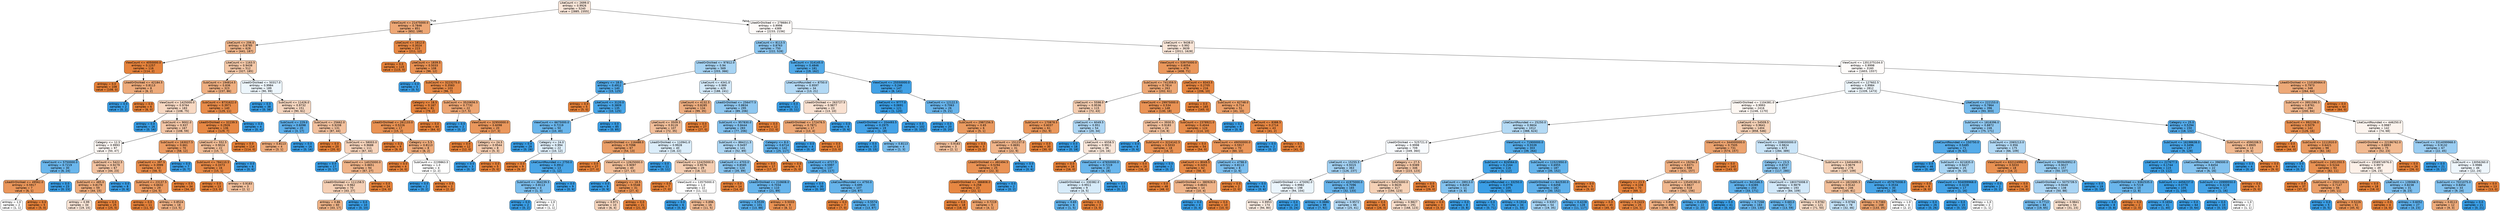 digraph Tree {
node [shape=box, style="filled, rounded", color="black", fontname=helvetica] ;
edge [fontname=helvetica] ;
0 [label="LikeCount <= 2699.0\nentropy = 0.9926\nsamples = 5240\nvalue = [2885, 2355]", fillcolor="#e581392f"] ;
1 [label="ViewCount <= 21475000.0\nentropy = 0.7846\nsamples = 851\nvalue = [652, 199]", fillcolor="#e58139b1"] ;
0 -> 1 [labeldistance=2.5, labelangle=45, headlabel="True"] ;
2 [label="LikeCount <= 206.0\nentropy = 0.8785\nsamples = 628\nvalue = [441, 187]", fillcolor="#e5813993"] ;
1 -> 2 ;
3 [label="ViewCount <= 4050000.0\nentropy = 0.1257\nsamples = 116\nvalue = [114, 2]", fillcolor="#e58139fb"] ;
2 -> 3 ;
4 [label="entropy = 0.0\nsamples = 108\nvalue = [108, 0]", fillcolor="#e58139ff"] ;
3 -> 4 ;
5 [label="LikedOrDisliked <= 42184.5\nentropy = 0.8113\nsamples = 8\nvalue = [6, 2]", fillcolor="#e58139aa"] ;
3 -> 5 ;
6 [label="entropy = 0.0\nsamples = 2\nvalue = [0, 2]", fillcolor="#399de5ff"] ;
5 -> 6 ;
7 [label="entropy = 0.0\nsamples = 6\nvalue = [6, 0]", fillcolor="#e58139ff"] ;
5 -> 7 ;
8 [label="LikeCount <= 1163.5\nentropy = 0.9438\nsamples = 512\nvalue = [327, 185]", fillcolor="#e581396f"] ;
2 -> 8 ;
9 [label="SubCount <= 194814.5\nentropy = 0.836\nsamples = 323\nvalue = [237, 86]", fillcolor="#e58139a2"] ;
8 -> 9 ;
10 [label="ViewCount <= 1425000.0\nentropy = 0.9764\nsamples = 183\nvalue = [108, 75]", fillcolor="#e581394e"] ;
9 -> 10 ;
11 [label="entropy = 0.0\nsamples = 16\nvalue = [0, 16]", fillcolor="#399de5ff"] ;
10 -> 11 ;
12 [label="SubCount <= 9002.0\nentropy = 0.937\nsamples = 167\nvalue = [108, 59]", fillcolor="#e5813974"] ;
10 -> 12 ;
13 [label="Category <= 12.5\nentropy = 0.9993\nsamples = 97\nvalue = [50, 47]", fillcolor="#e581390f"] ;
12 -> 13 ;
14 [label="ViewCount <= 5750000.0\nentropy = 0.7219\nsamples = 30\nvalue = [6, 24]", fillcolor="#399de5bf"] ;
13 -> 14 ;
15 [label="LikedOrDisliked <= 49562.0\nentropy = 0.5917\nsamples = 7\nvalue = [6, 1]", fillcolor="#e58139d4"] ;
14 -> 15 ;
16 [label="entropy = 1.0\nsamples = 2\nvalue = [1, 1]", fillcolor="#e5813900"] ;
15 -> 16 ;
17 [label="entropy = 0.0\nsamples = 5\nvalue = [5, 0]", fillcolor="#e58139ff"] ;
15 -> 17 ;
18 [label="entropy = 0.0\nsamples = 23\nvalue = [0, 23]", fillcolor="#399de5ff"] ;
14 -> 18 ;
19 [label="SubCount <= 5422.5\nentropy = 0.9279\nsamples = 67\nvalue = [44, 23]", fillcolor="#e581397a"] ;
13 -> 19 ;
20 [label="SubCount <= 485.0\nentropy = 0.8179\nsamples = 59\nvalue = [44, 15]", fillcolor="#e58139a8"] ;
19 -> 20 ;
21 [label="entropy = 0.99\nsamples = 34\nvalue = [19, 15]", fillcolor="#e5813936"] ;
20 -> 21 ;
22 [label="entropy = 0.0\nsamples = 25\nvalue = [25, 0]", fillcolor="#e58139ff"] ;
20 -> 22 ;
23 [label="entropy = 0.0\nsamples = 8\nvalue = [0, 8]", fillcolor="#399de5ff"] ;
19 -> 23 ;
24 [label="SubCount <= 163027.5\nentropy = 0.661\nsamples = 70\nvalue = [58, 12]", fillcolor="#e58139ca"] ;
12 -> 24 ;
25 [label="LikeCount <= 397.5\nentropy = 0.3999\nsamples = 63\nvalue = [58, 5]", fillcolor="#e58139e9"] ;
24 -> 25 ;
26 [label="SubCount <= 23137.5\nentropy = 0.6632\nsamples = 29\nvalue = [24, 5]", fillcolor="#e58139ca"] ;
25 -> 26 ;
27 [label="entropy = 0.0\nsamples = 11\nvalue = [11, 0]", fillcolor="#e58139ff"] ;
26 -> 27 ;
28 [label="entropy = 0.8524\nsamples = 18\nvalue = [13, 5]", fillcolor="#e581399d"] ;
26 -> 28 ;
29 [label="entropy = 0.0\nsamples = 34\nvalue = [34, 0]", fillcolor="#e58139ff"] ;
25 -> 29 ;
30 [label="entropy = 0.0\nsamples = 7\nvalue = [0, 7]", fillcolor="#399de5ff"] ;
24 -> 30 ;
31 [label="SubCount <= 8731622.0\nentropy = 0.3971\nsamples = 140\nvalue = [129, 11]", fillcolor="#e58139e9"] ;
9 -> 31 ;
32 [label="LikedOrDisliked <= 32239.5\nentropy = 0.2926\nsamples = 136\nvalue = [129, 7]", fillcolor="#e58139f1"] ;
31 -> 32 ;
33 [label="LikeCount <= 552.5\nentropy = 0.9024\nsamples = 22\nvalue = [15, 7]", fillcolor="#e5813988"] ;
32 -> 33 ;
34 [label="SubCount <= 784110.5\nentropy = 0.3373\nsamples = 16\nvalue = [15, 1]", fillcolor="#e58139ee"] ;
33 -> 34 ;
35 [label="entropy = 0.0\nsamples = 13\nvalue = [13, 0]", fillcolor="#e58139ff"] ;
34 -> 35 ;
36 [label="entropy = 0.9183\nsamples = 3\nvalue = [2, 1]", fillcolor="#e581397f"] ;
34 -> 36 ;
37 [label="entropy = 0.0\nsamples = 6\nvalue = [0, 6]", fillcolor="#399de5ff"] ;
33 -> 37 ;
38 [label="entropy = 0.0\nsamples = 114\nvalue = [114, 0]", fillcolor="#e58139ff"] ;
32 -> 38 ;
39 [label="entropy = 0.0\nsamples = 4\nvalue = [0, 4]", fillcolor="#399de5ff"] ;
31 -> 39 ;
40 [label="LikedOrDisliked <= 50317.0\nentropy = 0.9984\nsamples = 189\nvalue = [90, 99]", fillcolor="#399de517"] ;
8 -> 40 ;
41 [label="entropy = 0.0\nsamples = 38\nvalue = [0, 38]", fillcolor="#399de5ff"] ;
40 -> 41 ;
42 [label="SubCount <= 11426.0\nentropy = 0.9732\nsamples = 151\nvalue = [90, 61]", fillcolor="#e5813952"] ;
40 -> 42 ;
43 [label="SubCount <= 229.0\nentropy = 0.6098\nsamples = 20\nvalue = [3, 17]", fillcolor="#399de5d2"] ;
42 -> 43 ;
44 [label="entropy = 0.8113\nsamples = 4\nvalue = [3, 1]", fillcolor="#e58139aa"] ;
43 -> 44 ;
45 [label="entropy = 0.0\nsamples = 16\nvalue = [0, 16]", fillcolor="#399de5ff"] ;
43 -> 45 ;
46 [label="SubCount <= 25662.0\nentropy = 0.9208\nsamples = 131\nvalue = [87, 44]", fillcolor="#e581397e"] ;
42 -> 46 ;
47 [label="entropy = 0.0\nsamples = 20\nvalue = [20, 0]", fillcolor="#e58139ff"] ;
46 -> 47 ;
48 [label="SubCount <= 58003.0\nentropy = 0.9688\nsamples = 111\nvalue = [67, 44]", fillcolor="#e5813958"] ;
46 -> 48 ;
49 [label="entropy = 0.0\nsamples = 17\nvalue = [0, 17]", fillcolor="#399de5ff"] ;
48 -> 49 ;
50 [label="ViewCount <= 14025000.0\nentropy = 0.8651\nsamples = 94\nvalue = [67, 27]", fillcolor="#e5813998"] ;
48 -> 50 ;
51 [label="LikedOrDisliked <= 111158.5\nentropy = 0.962\nsamples = 70\nvalue = [43, 27]", fillcolor="#e581395f"] ;
50 -> 51 ;
52 [label="entropy = 0.86\nsamples = 60\nvalue = [43, 17]", fillcolor="#e581399a"] ;
51 -> 52 ;
53 [label="entropy = 0.0\nsamples = 10\nvalue = [0, 10]", fillcolor="#399de5ff"] ;
51 -> 53 ;
54 [label="entropy = 0.0\nsamples = 24\nvalue = [24, 0]", fillcolor="#e58139ff"] ;
50 -> 54 ;
55 [label="LikeCount <= 1812.0\nentropy = 0.3024\nsamples = 223\nvalue = [211, 12]", fillcolor="#e58139f0"] ;
1 -> 55 ;
56 [label="entropy = 0.0\nsamples = 115\nvalue = [115, 0]", fillcolor="#e58139ff"] ;
55 -> 56 ;
57 [label="LikeCount <= 1839.5\nentropy = 0.5033\nsamples = 108\nvalue = [96, 12]", fillcolor="#e58139df"] ;
55 -> 57 ;
58 [label="entropy = 0.0\nsamples = 5\nvalue = [0, 5]", fillcolor="#399de5ff"] ;
57 -> 58 ;
59 [label="SubCount <= 3223275.0\nentropy = 0.3583\nsamples = 103\nvalue = [96, 7]", fillcolor="#e58139ec"] ;
57 -> 59 ;
60 [label="Category <= 18.5\nentropy = 0.167\nsamples = 81\nvalue = [79, 2]", fillcolor="#e58139f9"] ;
59 -> 60 ;
61 [label="LikedOrDisliked <= 261133.0\nentropy = 0.5226\nsamples = 17\nvalue = [15, 2]", fillcolor="#e58139dd"] ;
60 -> 61 ;
62 [label="entropy = 0.0\nsamples = 9\nvalue = [9, 0]", fillcolor="#e58139ff"] ;
61 -> 62 ;
63 [label="Category <= 5.5\nentropy = 0.8113\nsamples = 8\nvalue = [6, 2]", fillcolor="#e58139aa"] ;
61 -> 63 ;
64 [label="entropy = 0.0\nsamples = 4\nvalue = [4, 0]", fillcolor="#e58139ff"] ;
63 -> 64 ;
65 [label="SubCount <= 2239863.5\nentropy = 1.0\nsamples = 4\nvalue = [2, 2]", fillcolor="#e5813900"] ;
63 -> 65 ;
66 [label="entropy = 0.0\nsamples = 2\nvalue = [0, 2]", fillcolor="#399de5ff"] ;
65 -> 66 ;
67 [label="entropy = 0.0\nsamples = 2\nvalue = [2, 0]", fillcolor="#e58139ff"] ;
65 -> 67 ;
68 [label="entropy = 0.0\nsamples = 64\nvalue = [64, 0]", fillcolor="#e58139ff"] ;
60 -> 68 ;
69 [label="SubCount <= 3520656.5\nentropy = 0.7732\nsamples = 22\nvalue = [17, 5]", fillcolor="#e58139b4"] ;
59 -> 69 ;
70 [label="entropy = 0.0\nsamples = 2\nvalue = [0, 2]", fillcolor="#399de5ff"] ;
69 -> 70 ;
71 [label="ViewCount <= 32950000.0\nentropy = 0.6098\nsamples = 20\nvalue = [17, 3]", fillcolor="#e58139d2"] ;
69 -> 71 ;
72 [label="entropy = 0.0\nsamples = 12\nvalue = [12, 0]", fillcolor="#e58139ff"] ;
71 -> 72 ;
73 [label="Category <= 24.5\nentropy = 0.9544\nsamples = 8\nvalue = [5, 3]", fillcolor="#e5813966"] ;
71 -> 73 ;
74 [label="entropy = 0.0\nsamples = 3\nvalue = [0, 3]", fillcolor="#399de5ff"] ;
73 -> 74 ;
75 [label="entropy = 0.0\nsamples = 5\nvalue = [5, 0]", fillcolor="#e58139ff"] ;
73 -> 75 ;
76 [label="LikedOrDisliked <= 278684.0\nentropy = 0.9998\nsamples = 4389\nvalue = [2233, 2156]", fillcolor="#e5813909"] ;
0 -> 76 [labeldistance=2.5, labelangle=-45, headlabel="False"] ;
77 [label="LikeCount <= 8113.5\nentropy = 0.8763\nsamples = 750\nvalue = [222, 528]", fillcolor="#399de594"] ;
76 -> 77 ;
78 [label="LikedOrDisliked <= 97812.0\nentropy = 0.94\nsamples = 569\nvalue = [203, 366]", fillcolor="#399de572"] ;
77 -> 78 ;
79 [label="Category <= 18.0\nentropy = 0.4912\nsamples = 140\nvalue = [15, 125]", fillcolor="#399de5e0"] ;
78 -> 79 ;
80 [label="entropy = 0.0\nsamples = 5\nvalue = [5, 0]", fillcolor="#e58139ff"] ;
79 -> 80 ;
81 [label="LikeCount <= 3120.0\nentropy = 0.3809\nsamples = 135\nvalue = [10, 125]", fillcolor="#399de5eb"] ;
79 -> 81 ;
82 [label="ViewCount <= 6675000.0\nentropy = 0.7219\nsamples = 50\nvalue = [10, 40]", fillcolor="#399de5bf"] ;
81 -> 82 ;
83 [label="entropy = 0.0\nsamples = 28\nvalue = [0, 28]", fillcolor="#399de5ff"] ;
82 -> 83 ;
84 [label="Category <= 24.0\nentropy = 0.994\nsamples = 22\nvalue = [10, 12]", fillcolor="#399de52a"] ;
82 -> 84 ;
85 [label="entropy = 0.0\nsamples = 9\nvalue = [9, 0]", fillcolor="#e58139ff"] ;
84 -> 85 ;
86 [label="LikeCountRounded <= 2750.0\nentropy = 0.3912\nsamples = 13\nvalue = [1, 12]", fillcolor="#399de5ea"] ;
84 -> 86 ;
87 [label="SubCount <= 364239.5\nentropy = 0.8113\nsamples = 4\nvalue = [1, 3]", fillcolor="#399de5aa"] ;
86 -> 87 ;
88 [label="entropy = 0.0\nsamples = 2\nvalue = [0, 2]", fillcolor="#399de5ff"] ;
87 -> 88 ;
89 [label="entropy = 1.0\nsamples = 2\nvalue = [1, 1]", fillcolor="#e5813900"] ;
87 -> 89 ;
90 [label="entropy = 0.0\nsamples = 9\nvalue = [0, 9]", fillcolor="#399de5ff"] ;
86 -> 90 ;
91 [label="entropy = 0.0\nsamples = 85\nvalue = [0, 85]", fillcolor="#399de5ff"] ;
81 -> 91 ;
92 [label="LikeCount <= 4341.0\nentropy = 0.989\nsamples = 429\nvalue = [188, 241]", fillcolor="#399de538"] ;
78 -> 92 ;
93 [label="LikeCount <= 4132.5\nentropy = 0.8285\nsamples = 134\nvalue = [99, 35]", fillcolor="#e58139a5"] ;
92 -> 93 ;
94 [label="LikeCount <= 3509.5\nentropy = 0.9119\nsamples = 107\nvalue = [72, 35]", fillcolor="#e5813983"] ;
93 -> 94 ;
95 [label="LikedOrDisliked <= 116488.0\nentropy = 0.7098\nsamples = 67\nvalue = [54, 13]", fillcolor="#e58139c2"] ;
94 -> 95 ;
96 [label="entropy = 0.0\nsamples = 27\nvalue = [27, 0]", fillcolor="#e58139ff"] ;
95 -> 96 ;
97 [label="ViewCount <= 12625000.0\nentropy = 0.9097\nsamples = 40\nvalue = [27, 13]", fillcolor="#e5813984"] ;
95 -> 97 ;
98 [label="entropy = 0.0\nsamples = 9\nvalue = [0, 9]", fillcolor="#399de5ff"] ;
97 -> 98 ;
99 [label="Category <= 18.5\nentropy = 0.5548\nsamples = 31\nvalue = [27, 4]", fillcolor="#e58139d9"] ;
97 -> 99 ;
100 [label="entropy = 0.971\nsamples = 10\nvalue = [6, 4]", fillcolor="#e5813955"] ;
99 -> 100 ;
101 [label="entropy = 0.0\nsamples = 21\nvalue = [21, 0]", fillcolor="#e58139ff"] ;
99 -> 101 ;
102 [label="LikedOrDisliked <= 110941.0\nentropy = 0.9928\nsamples = 40\nvalue = [18, 22]", fillcolor="#399de52e"] ;
94 -> 102 ;
103 [label="entropy = 0.0\nsamples = 11\nvalue = [0, 11]", fillcolor="#399de5ff"] ;
102 -> 103 ;
104 [label="ViewCount <= 12425000.0\nentropy = 0.9576\nsamples = 29\nvalue = [18, 11]", fillcolor="#e5813963"] ;
102 -> 104 ;
105 [label="entropy = 0.0\nsamples = 7\nvalue = [7, 0]", fillcolor="#e58139ff"] ;
104 -> 105 ;
106 [label="ViewCount <= 13575000.0\nentropy = 1.0\nsamples = 22\nvalue = [11, 11]", fillcolor="#e5813900"] ;
104 -> 106 ;
107 [label="entropy = 0.0\nsamples = 6\nvalue = [0, 6]", fillcolor="#399de5ff"] ;
106 -> 107 ;
108 [label="entropy = 0.896\nsamples = 16\nvalue = [11, 5]", fillcolor="#e581398b"] ;
106 -> 108 ;
109 [label="entropy = 0.0\nsamples = 27\nvalue = [27, 0]", fillcolor="#e58139ff"] ;
93 -> 109 ;
110 [label="LikedOrDisliked <= 256477.5\nentropy = 0.8834\nsamples = 295\nvalue = [89, 206]", fillcolor="#399de591"] ;
92 -> 110 ;
111 [label="SubCount <= 957830.0\nentropy = 0.8444\nsamples = 283\nvalue = [77, 206]", fillcolor="#399de5a0"] ;
110 -> 111 ;
112 [label="SubCount <= 884211.5\nentropy = 0.9497\nsamples = 141\nvalue = [52, 89]", fillcolor="#399de56a"] ;
111 -> 112 ;
113 [label="LikeCount <= 4703.0\nentropy = 0.8585\nsamples = 124\nvalue = [35, 89]", fillcolor="#399de59b"] ;
112 -> 113 ;
114 [label="entropy = 0.0\nsamples = 14\nvalue = [14, 0]", fillcolor="#e58139ff"] ;
113 -> 114 ;
115 [label="LikedOrDisliked <= 210608.0\nentropy = 0.7034\nsamples = 110\nvalue = [21, 89]", fillcolor="#399de5c3"] ;
113 -> 115 ;
116 [label="entropy = 0.5539\nsamples = 101\nvalue = [13, 88]", fillcolor="#399de5d9"] ;
115 -> 116 ;
117 [label="entropy = 0.5033\nsamples = 9\nvalue = [8, 1]", fillcolor="#e58139df"] ;
115 -> 117 ;
118 [label="entropy = 0.0\nsamples = 17\nvalue = [17, 0]", fillcolor="#e58139ff"] ;
112 -> 118 ;
119 [label="Category <= 8.0\nentropy = 0.6714\nsamples = 142\nvalue = [25, 117]", fillcolor="#399de5c9"] ;
111 -> 119 ;
120 [label="entropy = 0.0\nsamples = 5\nvalue = [5, 0]", fillcolor="#e58139ff"] ;
119 -> 120 ;
121 [label="LikeCount <= 4727.5\nentropy = 0.5997\nsamples = 137\nvalue = [20, 117]", fillcolor="#399de5d3"] ;
119 -> 121 ;
122 [label="entropy = 0.0\nsamples = 30\nvalue = [0, 30]", fillcolor="#399de5ff"] ;
121 -> 122 ;
123 [label="LikeCountRounded <= 4750.0\nentropy = 0.695\nsamples = 107\nvalue = [20, 87]", fillcolor="#399de5c4"] ;
121 -> 123 ;
124 [label="entropy = 0.0\nsamples = 7\nvalue = [7, 0]", fillcolor="#e58139ff"] ;
123 -> 124 ;
125 [label="entropy = 0.5574\nsamples = 100\nvalue = [13, 87]", fillcolor="#399de5d9"] ;
123 -> 125 ;
126 [label="entropy = 0.0\nsamples = 12\nvalue = [12, 0]", fillcolor="#e58139ff"] ;
110 -> 126 ;
127 [label="SubCount <= 314145.0\nentropy = 0.4846\nsamples = 181\nvalue = [19, 162]", fillcolor="#399de5e1"] ;
77 -> 127 ;
128 [label="LikeCountRounded <= 8750.0\nentropy = 0.9597\nsamples = 34\nvalue = [13, 21]", fillcolor="#399de561"] ;
127 -> 128 ;
129 [label="entropy = 0.0\nsamples = 11\nvalue = [0, 11]", fillcolor="#399de5ff"] ;
128 -> 129 ;
130 [label="LikedOrDisliked <= 263727.5\nentropy = 0.9877\nsamples = 23\nvalue = [13, 10]", fillcolor="#e581393b"] ;
128 -> 130 ;
131 [label="LikedOrDisliked <= 172476.5\nentropy = 0.7871\nsamples = 17\nvalue = [13, 4]", fillcolor="#e58139b1"] ;
130 -> 131 ;
132 [label="entropy = 0.0\nsamples = 4\nvalue = [0, 4]", fillcolor="#399de5ff"] ;
131 -> 132 ;
133 [label="entropy = 0.0\nsamples = 13\nvalue = [13, 0]", fillcolor="#e58139ff"] ;
131 -> 133 ;
134 [label="entropy = 0.0\nsamples = 6\nvalue = [0, 6]", fillcolor="#399de5ff"] ;
130 -> 134 ;
135 [label="ViewCount <= 25550000.0\nentropy = 0.246\nsamples = 147\nvalue = [6, 141]", fillcolor="#399de5f4"] ;
127 -> 135 ;
136 [label="LikeCount <= 9777.0\nentropy = 0.0691\nsamples = 121\nvalue = [1, 120]", fillcolor="#399de5fd"] ;
135 -> 136 ;
137 [label="LikedOrDisliked <= 204493.5\nentropy = 0.2975\nsamples = 19\nvalue = [1, 18]", fillcolor="#399de5f1"] ;
136 -> 137 ;
138 [label="entropy = 0.0\nsamples = 15\nvalue = [0, 15]", fillcolor="#399de5ff"] ;
137 -> 138 ;
139 [label="entropy = 0.8113\nsamples = 4\nvalue = [1, 3]", fillcolor="#399de5aa"] ;
137 -> 139 ;
140 [label="entropy = 0.0\nsamples = 102\nvalue = [0, 102]", fillcolor="#399de5ff"] ;
136 -> 140 ;
141 [label="LikeCount <= 12122.5\nentropy = 0.7063\nsamples = 26\nvalue = [5, 21]", fillcolor="#399de5c2"] ;
135 -> 141 ;
142 [label="entropy = 0.0\nsamples = 20\nvalue = [0, 20]", fillcolor="#399de5ff"] ;
141 -> 142 ;
143 [label="SubCount <= 2987256.5\nentropy = 0.65\nsamples = 6\nvalue = [5, 1]", fillcolor="#e58139cc"] ;
141 -> 143 ;
144 [label="entropy = 0.9183\nsamples = 3\nvalue = [2, 1]", fillcolor="#e581397f"] ;
143 -> 144 ;
145 [label="entropy = 0.0\nsamples = 3\nvalue = [3, 0]", fillcolor="#e58139ff"] ;
143 -> 145 ;
146 [label="LikeCount <= 9438.0\nentropy = 0.992\nsamples = 3639\nvalue = [2011, 1628]", fillcolor="#e5813931"] ;
76 -> 146 ;
147 [label="ViewCount <= 53975000.0\nentropy = 0.6054\nsamples = 479\nvalue = [408, 71]", fillcolor="#e58139d3"] ;
146 -> 147 ;
148 [label="SubCount <= 741359.5\nentropy = 0.7814\nsamples = 263\nvalue = [202, 61]", fillcolor="#e58139b2"] ;
147 -> 148 ;
149 [label="LikeCount <= 5598.0\nentropy = 0.9536\nsamples = 115\nvalue = [72, 43]", fillcolor="#e5813967"] ;
148 -> 149 ;
150 [label="SubCount <= 170878.5\nentropy = 0.6037\nsamples = 61\nvalue = [52, 9]", fillcolor="#e58139d3"] ;
149 -> 150 ;
151 [label="SubCount <= 151237.0\nentropy = 0.8691\nsamples = 31\nvalue = [22, 9]", fillcolor="#e5813997"] ;
150 -> 151 ;
152 [label="LikedOrDisliked <= 482494.5\nentropy = 0.5294\nsamples = 25\nvalue = [22, 3]", fillcolor="#e58139dc"] ;
151 -> 152 ;
153 [label="LikedOrDisliked <= 386808.0\nentropy = 0.258\nsamples = 23\nvalue = [22, 1]", fillcolor="#e58139f3"] ;
152 -> 153 ;
154 [label="entropy = 0.0\nsamples = 18\nvalue = [18, 0]", fillcolor="#e58139ff"] ;
153 -> 154 ;
155 [label="entropy = 0.7219\nsamples = 5\nvalue = [4, 1]", fillcolor="#e58139bf"] ;
153 -> 155 ;
156 [label="entropy = 0.0\nsamples = 2\nvalue = [0, 2]", fillcolor="#399de5ff"] ;
152 -> 156 ;
157 [label="entropy = 0.0\nsamples = 6\nvalue = [0, 6]", fillcolor="#399de5ff"] ;
151 -> 157 ;
158 [label="entropy = 0.0\nsamples = 30\nvalue = [30, 0]", fillcolor="#e58139ff"] ;
150 -> 158 ;
159 [label="LikeCount <= 6049.5\nentropy = 0.951\nsamples = 54\nvalue = [20, 34]", fillcolor="#399de569"] ;
149 -> 159 ;
160 [label="entropy = 0.0\nsamples = 18\nvalue = [0, 18]", fillcolor="#399de5ff"] ;
159 -> 160 ;
161 [label="LikeCount <= 6558.5\nentropy = 0.9911\nsamples = 36\nvalue = [20, 16]", fillcolor="#e5813933"] ;
159 -> 161 ;
162 [label="entropy = 0.0\nsamples = 16\nvalue = [16, 0]", fillcolor="#e58139ff"] ;
161 -> 162 ;
163 [label="ViewCount <= 47650000.0\nentropy = 0.7219\nsamples = 20\nvalue = [4, 16]", fillcolor="#399de5bf"] ;
161 -> 163 ;
164 [label="LikedOrDisliked <= 330382.0\nentropy = 0.9911\nsamples = 9\nvalue = [4, 5]", fillcolor="#399de533"] ;
163 -> 164 ;
165 [label="entropy = 0.65\nsamples = 6\nvalue = [1, 5]", fillcolor="#399de5cc"] ;
164 -> 165 ;
166 [label="entropy = 0.0\nsamples = 3\nvalue = [3, 0]", fillcolor="#e58139ff"] ;
164 -> 166 ;
167 [label="entropy = 0.0\nsamples = 11\nvalue = [0, 11]", fillcolor="#399de5ff"] ;
163 -> 167 ;
168 [label="ViewCount <= 29975000.0\nentropy = 0.534\nsamples = 148\nvalue = [130, 18]", fillcolor="#e58139dc"] ;
148 -> 168 ;
169 [label="LikeCount <= 3930.5\nentropy = 0.9183\nsamples = 24\nvalue = [16, 8]", fillcolor="#e581397f"] ;
168 -> 169 ;
170 [label="entropy = 0.0\nsamples = 6\nvalue = [0, 6]", fillcolor="#399de5ff"] ;
169 -> 170 ;
171 [label="SubCount <= 3224142.5\nentropy = 0.5033\nsamples = 18\nvalue = [16, 2]", fillcolor="#e58139df"] ;
169 -> 171 ;
172 [label="entropy = 0.0\nsamples = 16\nvalue = [16, 0]", fillcolor="#e58139ff"] ;
171 -> 172 ;
173 [label="entropy = 0.0\nsamples = 2\nvalue = [0, 2]", fillcolor="#399de5ff"] ;
171 -> 173 ;
174 [label="SubCount <= 2378921.0\nentropy = 0.4044\nsamples = 124\nvalue = [114, 10]", fillcolor="#e58139e9"] ;
168 -> 174 ;
175 [label="entropy = 0.0\nsamples = 54\nvalue = [54, 0]", fillcolor="#e58139ff"] ;
174 -> 175 ;
176 [label="ViewCount <= 49050000.0\nentropy = 0.5917\nsamples = 70\nvalue = [60, 10]", fillcolor="#e58139d4"] ;
174 -> 176 ;
177 [label="LikeCount <= 8049.5\nentropy = 0.3451\nsamples = 62\nvalue = [58, 4]", fillcolor="#e58139ed"] ;
176 -> 177 ;
178 [label="entropy = 0.0\nsamples = 48\nvalue = [48, 0]", fillcolor="#e58139ff"] ;
177 -> 178 ;
179 [label="LikedOrDisliked <= 380926.0\nentropy = 0.8631\nsamples = 14\nvalue = [10, 4]", fillcolor="#e5813999"] ;
177 -> 179 ;
180 [label="entropy = 0.0\nsamples = 4\nvalue = [0, 4]", fillcolor="#399de5ff"] ;
179 -> 180 ;
181 [label="entropy = 0.0\nsamples = 10\nvalue = [10, 0]", fillcolor="#e58139ff"] ;
179 -> 181 ;
182 [label="LikeCount <= 4798.0\nentropy = 0.8113\nsamples = 8\nvalue = [2, 6]", fillcolor="#399de5aa"] ;
176 -> 182 ;
183 [label="entropy = 0.0\nsamples = 2\nvalue = [2, 0]", fillcolor="#e58139ff"] ;
182 -> 183 ;
184 [label="entropy = 0.0\nsamples = 6\nvalue = [0, 6]", fillcolor="#399de5ff"] ;
182 -> 184 ;
185 [label="LikeCount <= 8343.5\nentropy = 0.2705\nsamples = 216\nvalue = [206, 10]", fillcolor="#e58139f3"] ;
147 -> 185 ;
186 [label="entropy = 0.0\nsamples = 165\nvalue = [165, 0]", fillcolor="#e58139ff"] ;
185 -> 186 ;
187 [label="SubCount <= 62748.0\nentropy = 0.714\nsamples = 51\nvalue = [41, 10]", fillcolor="#e58139c1"] ;
185 -> 187 ;
188 [label="entropy = 0.0\nsamples = 8\nvalue = [0, 8]", fillcolor="#399de5ff"] ;
187 -> 188 ;
189 [label="LikeCount <= 8388.5\nentropy = 0.2714\nsamples = 43\nvalue = [41, 2]", fillcolor="#e58139f3"] ;
187 -> 189 ;
190 [label="entropy = 0.0\nsamples = 2\nvalue = [0, 2]", fillcolor="#399de5ff"] ;
189 -> 190 ;
191 [label="entropy = 0.0\nsamples = 41\nvalue = [41, 0]", fillcolor="#e58139ff"] ;
189 -> 191 ;
192 [label="ViewCount <= 1351375104.0\nentropy = 0.9998\nsamples = 3160\nvalue = [1603, 1557]", fillcolor="#e5813907"] ;
146 -> 192 ;
193 [label="LikeCount <= 127602.5\nentropy = 0.9984\nsamples = 2812\nvalue = [1339, 1473]", fillcolor="#399de517"] ;
192 -> 193 ;
194 [label="LikedOrDisliked <= 1104381.0\nentropy = 0.9993\nsamples = 2416\nvalue = [1246, 1170]", fillcolor="#e5813910"] ;
193 -> 194 ;
195 [label="LikeCountRounded <= 25250.0\nentropy = 0.9604\nsamples = 1012\nvalue = [388, 624]", fillcolor="#399de560"] ;
194 -> 195 ;
196 [label="LikedOrDisliked <= 525721.0\nentropy = 0.9998\nsamples = 709\nvalue = [349, 360]", fillcolor="#399de508"] ;
195 -> 196 ;
197 [label="LikeCount <= 15255.5\nentropy = 0.9315\nsamples = 363\nvalue = [126, 237]", fillcolor="#399de577"] ;
196 -> 197 ;
198 [label="LikedOrDisliked <= 470092.0\nentropy = 0.9982\nsamples = 198\nvalue = [94, 104]", fillcolor="#399de519"] ;
197 -> 198 ;
199 [label="entropy = 0.9953\nsamples = 174\nvalue = [94, 80]", fillcolor="#e5813926"] ;
198 -> 199 ;
200 [label="entropy = 0.0\nsamples = 24\nvalue = [0, 24]", fillcolor="#399de5ff"] ;
198 -> 200 ;
201 [label="ViewCount <= 41975000.0\nentropy = 0.7096\nsamples = 165\nvalue = [32, 133]", fillcolor="#399de5c2"] ;
197 -> 201 ;
202 [label="entropy = 0.3686\nsamples = 99\nvalue = [7, 92]", fillcolor="#399de5ec"] ;
201 -> 202 ;
203 [label="entropy = 0.9572\nsamples = 66\nvalue = [25, 41]", fillcolor="#399de564"] ;
201 -> 203 ;
204 [label="Category <= 27.5\nentropy = 0.9389\nsamples = 346\nvalue = [223, 123]", fillcolor="#e5813972"] ;
196 -> 204 ;
205 [label="ViewCount <= 54525000.0\nentropy = 0.9635\nsamples = 317\nvalue = [194, 123]", fillcolor="#e581395d"] ;
204 -> 205 ;
206 [label="entropy = 0.0\nsamples = 26\nvalue = [26, 0]", fillcolor="#e58139ff"] ;
205 -> 206 ;
207 [label="entropy = 0.9827\nsamples = 291\nvalue = [168, 123]", fillcolor="#e5813944"] ;
205 -> 207 ;
208 [label="entropy = 0.0\nsamples = 29\nvalue = [29, 0]", fillcolor="#e58139ff"] ;
204 -> 208 ;
209 [label="ViewCount <= 71900000.0\nentropy = 0.5539\nsamples = 303\nvalue = [39, 264]", fillcolor="#399de5d9"] ;
195 -> 209 ;
210 [label="SubCount <= 826564.0\nentropy = 0.2164\nsamples = 116\nvalue = [4, 112]", fillcolor="#399de5f6"] ;
209 -> 210 ;
211 [label="LikeCount <= 28913.0\nentropy = 0.8454\nsamples = 11\nvalue = [3, 8]", fillcolor="#399de59f"] ;
210 -> 211 ;
212 [label="entropy = 0.0\nsamples = 3\nvalue = [3, 0]", fillcolor="#e58139ff"] ;
211 -> 212 ;
213 [label="entropy = 0.0\nsamples = 8\nvalue = [0, 8]", fillcolor="#399de5ff"] ;
211 -> 213 ;
214 [label="LikeCountRounded <= 33250.0\nentropy = 0.0776\nsamples = 105\nvalue = [1, 104]", fillcolor="#399de5fd"] ;
210 -> 214 ;
215 [label="entropy = 0.0\nsamples = 71\nvalue = [0, 71]", fillcolor="#399de5ff"] ;
214 -> 215 ;
216 [label="entropy = 0.1914\nsamples = 34\nvalue = [1, 33]", fillcolor="#399de5f7"] ;
214 -> 216 ;
217 [label="SubCount <= 11522950.0\nentropy = 0.6955\nsamples = 187\nvalue = [35, 152]", fillcolor="#399de5c4"] ;
209 -> 217 ;
218 [label="LikedOrDisliked <= 842530.0\nentropy = 0.6458\nsamples = 182\nvalue = [30, 152]", fillcolor="#399de5cd"] ;
217 -> 218 ;
219 [label="entropy = 0.9357\nsamples = 54\nvalue = [19, 35]", fillcolor="#399de575"] ;
218 -> 219 ;
220 [label="entropy = 0.4228\nsamples = 128\nvalue = [11, 117]", fillcolor="#399de5e7"] ;
218 -> 220 ;
221 [label="entropy = 0.0\nsamples = 5\nvalue = [5, 0]", fillcolor="#e58139ff"] ;
217 -> 221 ;
222 [label="LikeCount <= 54509.5\nentropy = 0.9641\nsamples = 1404\nvalue = [858, 546]", fillcolor="#e581395d"] ;
194 -> 222 ;
223 [label="ViewCount <= 344000000.0\nentropy = 0.7505\nsamples = 731\nvalue = [574, 157]", fillcolor="#e58139b9"] ;
222 -> 223 ;
224 [label="LikeCount <= 19294.5\nentropy = 0.8371\nsamples = 588\nvalue = [431, 157]", fillcolor="#e58139a2"] ;
223 -> 224 ;
225 [label="Category <= 23.5\nentropy = 0.108\nsamples = 70\nvalue = [69, 1]", fillcolor="#e58139fb"] ;
224 -> 225 ;
226 [label="entropy = 0.0\nsamples = 45\nvalue = [45, 0]", fillcolor="#e58139ff"] ;
225 -> 226 ;
227 [label="entropy = 0.2423\nsamples = 25\nvalue = [24, 1]", fillcolor="#e58139f4"] ;
225 -> 227 ;
228 [label="SubCount <= 13549190.0\nentropy = 0.8827\nsamples = 518\nvalue = [362, 156]", fillcolor="#e5813991"] ;
224 -> 228 ;
229 [label="entropy = 0.8474\nsamples = 496\nvalue = [360, 136]", fillcolor="#e581399f"] ;
228 -> 229 ;
230 [label="entropy = 0.4395\nsamples = 22\nvalue = [2, 20]", fillcolor="#399de5e6"] ;
228 -> 230 ;
231 [label="entropy = 0.0\nsamples = 143\nvalue = [143, 0]", fillcolor="#e58139ff"] ;
223 -> 231 ;
232 [label="ViewCount <= 338000000.0\nentropy = 0.9824\nsamples = 673\nvalue = [284, 389]", fillcolor="#399de545"] ;
222 -> 232 ;
233 [label="Category <= 23.5\nentropy = 0.8747\nsamples = 397\nvalue = [117, 280]", fillcolor="#399de594"] ;
232 -> 233 ;
234 [label="SubCount <= 941046.5\nentropy = 0.6385\nsamples = 204\nvalue = [33, 171]", fillcolor="#399de5ce"] ;
233 -> 234 ;
235 [label="entropy = 0.0\nsamples = 41\nvalue = [0, 41]", fillcolor="#399de5ff"] ;
234 -> 235 ;
236 [label="entropy = 0.7268\nsamples = 163\nvalue = [33, 130]", fillcolor="#399de5be"] ;
234 -> 236 ;
237 [label="ViewCount <= 180375008.0\nentropy = 0.9879\nsamples = 193\nvalue = [84, 109]", fillcolor="#399de53a"] ;
233 -> 237 ;
238 [label="entropy = 0.6813\nsamples = 72\nvalue = [13, 59]", fillcolor="#399de5c7"] ;
237 -> 238 ;
239 [label="entropy = 0.9782\nsamples = 121\nvalue = [71, 50]", fillcolor="#e581394b"] ;
237 -> 239 ;
240 [label="SubCount <= 13404499.0\nentropy = 0.9679\nsamples = 276\nvalue = [167, 109]", fillcolor="#e5813959"] ;
232 -> 240 ;
241 [label="SubCount <= 1822695.5\nentropy = 0.9142\nsamples = 246\nvalue = [165, 81]", fillcolor="#e5813982"] ;
240 -> 241 ;
242 [label="entropy = 0.9766\nsamples = 78\nvalue = [32, 46]", fillcolor="#399de54e"] ;
241 -> 242 ;
243 [label="entropy = 0.7383\nsamples = 168\nvalue = [133, 35]", fillcolor="#e58139bc"] ;
241 -> 243 ;
244 [label="ViewCount <= 457675008.0\nentropy = 0.3534\nsamples = 30\nvalue = [2, 28]", fillcolor="#399de5ed"] ;
240 -> 244 ;
245 [label="entropy = 1.0\nsamples = 4\nvalue = [2, 2]", fillcolor="#e5813900"] ;
244 -> 245 ;
246 [label="entropy = 0.0\nsamples = 26\nvalue = [0, 26]", fillcolor="#399de5ff"] ;
244 -> 246 ;
247 [label="LikeCount <= 222153.0\nentropy = 0.7864\nsamples = 396\nvalue = [93, 303]", fillcolor="#399de5b1"] ;
193 -> 247 ;
248 [label="SubCount <= 1818396.0\nentropy = 0.8872\nsamples = 246\nvalue = [75, 171]", fillcolor="#399de58f"] ;
247 -> 248 ;
249 [label="LikeCountRounded <= 150750.0\nentropy = 0.5485\nsamples = 71\nvalue = [9, 62]", fillcolor="#399de5da"] ;
248 -> 249 ;
250 [label="entropy = 0.0\nsamples = 46\nvalue = [0, 46]", fillcolor="#399de5ff"] ;
249 -> 250 ;
251 [label="SubCount <= 621835.0\nentropy = 0.9427\nsamples = 25\nvalue = [9, 16]", fillcolor="#399de570"] ;
249 -> 251 ;
252 [label="entropy = 0.0\nsamples = 8\nvalue = [8, 0]", fillcolor="#e58139ff"] ;
251 -> 252 ;
253 [label="ViewCount <= 934099968.0\nentropy = 0.3228\nsamples = 17\nvalue = [1, 16]", fillcolor="#399de5ef"] ;
251 -> 253 ;
254 [label="entropy = 0.0\nsamples = 15\nvalue = [0, 15]", fillcolor="#399de5ff"] ;
253 -> 254 ;
255 [label="entropy = 1.0\nsamples = 2\nvalue = [1, 1]", fillcolor="#e5813900"] ;
253 -> 255 ;
256 [label="SubCount <= 2065213.0\nentropy = 0.956\nsamples = 175\nvalue = [66, 109]", fillcolor="#399de565"] ;
248 -> 256 ;
257 [label="ViewCount <= 632124992.0\nentropy = 0.5033\nsamples = 18\nvalue = [16, 2]", fillcolor="#e58139df"] ;
256 -> 257 ;
258 [label="entropy = 0.0\nsamples = 2\nvalue = [0, 2]", fillcolor="#399de5ff"] ;
257 -> 258 ;
259 [label="entropy = 0.0\nsamples = 16\nvalue = [16, 0]", fillcolor="#e58139ff"] ;
257 -> 259 ;
260 [label="ViewCount <= 993949952.0\nentropy = 0.9027\nsamples = 157\nvalue = [50, 107]", fillcolor="#399de588"] ;
256 -> 260 ;
261 [label="LikedOrDisliked <= 5075739.5\nentropy = 0.9446\nsamples = 138\nvalue = [50, 88]", fillcolor="#399de56e"] ;
260 -> 261 ;
262 [label="entropy = 0.7713\nsamples = 84\nvalue = [19, 65]", fillcolor="#399de5b4"] ;
261 -> 262 ;
263 [label="entropy = 0.9841\nsamples = 54\nvalue = [31, 23]", fillcolor="#e5813942"] ;
261 -> 263 ;
264 [label="entropy = 0.0\nsamples = 19\nvalue = [0, 19]", fillcolor="#399de5ff"] ;
260 -> 264 ;
265 [label="Category <= 25.0\nentropy = 0.5294\nsamples = 150\nvalue = [18, 132]", fillcolor="#399de5dc"] ;
247 -> 265 ;
266 [label="SubCount <= 16198638.0\nentropy = 0.3496\nsamples = 137\nvalue = [9, 128]", fillcolor="#399de5ed"] ;
265 -> 266 ;
267 [label="LikeCount <= 227677.5\nentropy = 0.1744\nsamples = 115\nvalue = [3, 112]", fillcolor="#399de5f8"] ;
266 -> 267 ;
268 [label="LikedOrDisliked <= 9362535.0\nentropy = 0.7219\nsamples = 10\nvalue = [2, 8]", fillcolor="#399de5bf"] ;
267 -> 268 ;
269 [label="entropy = 0.0\nsamples = 8\nvalue = [0, 8]", fillcolor="#399de5ff"] ;
268 -> 269 ;
270 [label="entropy = 0.0\nsamples = 2\nvalue = [2, 0]", fillcolor="#e58139ff"] ;
268 -> 270 ;
271 [label="SubCount <= 4456237.0\nentropy = 0.0776\nsamples = 105\nvalue = [1, 104]", fillcolor="#399de5fd"] ;
267 -> 271 ;
272 [label="entropy = 0.1654\nsamples = 41\nvalue = [1, 40]", fillcolor="#399de5f9"] ;
271 -> 272 ;
273 [label="entropy = 0.0\nsamples = 64\nvalue = [0, 64]", fillcolor="#399de5ff"] ;
271 -> 273 ;
274 [label="LikeCountRounded <= 396500.0\nentropy = 0.8454\nsamples = 22\nvalue = [6, 16]", fillcolor="#399de59f"] ;
266 -> 274 ;
275 [label="SubCount <= 20999550.0\nentropy = 0.3228\nsamples = 17\nvalue = [1, 16]", fillcolor="#399de5ef"] ;
274 -> 275 ;
276 [label="entropy = 0.0\nsamples = 15\nvalue = [0, 15]", fillcolor="#399de5ff"] ;
275 -> 276 ;
277 [label="entropy = 1.0\nsamples = 2\nvalue = [1, 1]", fillcolor="#e5813900"] ;
275 -> 277 ;
278 [label="entropy = 0.0\nsamples = 5\nvalue = [5, 0]", fillcolor="#e58139ff"] ;
274 -> 278 ;
279 [label="SubCount <= 4590208.5\nentropy = 0.8905\nsamples = 13\nvalue = [9, 4]", fillcolor="#e581398e"] ;
265 -> 279 ;
280 [label="entropy = 0.0\nsamples = 4\nvalue = [0, 4]", fillcolor="#399de5ff"] ;
279 -> 280 ;
281 [label="entropy = 0.0\nsamples = 9\nvalue = [9, 0]", fillcolor="#e58139ff"] ;
279 -> 281 ;
282 [label="LikedOrDisliked <= 110185664.0\nentropy = 0.7973\nsamples = 348\nvalue = [264, 84]", fillcolor="#e58139ae"] ;
192 -> 282 ;
283 [label="SubCount <= 3951590.5\nentropy = 0.8761\nsamples = 284\nvalue = [200, 84]", fillcolor="#e5813994"] ;
282 -> 283 ;
284 [label="SubCount <= 992236.0\nentropy = 0.5079\nsamples = 142\nvalue = [126, 16]", fillcolor="#e58139df"] ;
283 -> 284 ;
285 [label="entropy = 0.0\nsamples = 44\nvalue = [44, 0]", fillcolor="#e58139ff"] ;
284 -> 285 ;
286 [label="SubCount <= 1111910.0\nentropy = 0.6421\nsamples = 98\nvalue = [82, 16]", fillcolor="#e58139cd"] ;
284 -> 286 ;
287 [label="entropy = 0.0\nsamples = 5\nvalue = [0, 5]", fillcolor="#399de5ff"] ;
286 -> 287 ;
288 [label="SubCount <= 2451350.5\nentropy = 0.5244\nsamples = 93\nvalue = [82, 11]", fillcolor="#e58139dd"] ;
286 -> 288 ;
289 [label="entropy = 0.0\nsamples = 37\nvalue = [37, 0]", fillcolor="#e58139ff"] ;
288 -> 289 ;
290 [label="SubCount <= 2502126.0\nentropy = 0.7147\nsamples = 56\nvalue = [45, 11]", fillcolor="#e58139c1"] ;
288 -> 290 ;
291 [label="entropy = 0.0\nsamples = 5\nvalue = [0, 5]", fillcolor="#399de5ff"] ;
290 -> 291 ;
292 [label="entropy = 0.5226\nsamples = 51\nvalue = [45, 6]", fillcolor="#e58139dd"] ;
290 -> 292 ;
293 [label="LikeCountRounded <= 446250.0\nentropy = 0.9987\nsamples = 142\nvalue = [74, 68]", fillcolor="#e5813915"] ;
283 -> 293 ;
294 [label="LikedOrDisliked <= 22196762.0\nentropy = 0.8893\nsamples = 75\nvalue = [52, 23]", fillcolor="#e581398e"] ;
293 -> 294 ;
295 [label="ViewCount <= 1558974976.0\nentropy = 0.9973\nsamples = 49\nvalue = [26, 23]", fillcolor="#e581391d"] ;
294 -> 295 ;
296 [label="entropy = 0.0\nsamples = 18\nvalue = [18, 0]", fillcolor="#e58139ff"] ;
295 -> 296 ;
297 [label="LikeCount <= 139068.5\nentropy = 0.8238\nsamples = 31\nvalue = [8, 23]", fillcolor="#399de5a6"] ;
295 -> 297 ;
298 [label="entropy = 0.0\nsamples = 4\nvalue = [4, 0]", fillcolor="#e58139ff"] ;
297 -> 298 ;
299 [label="entropy = 0.6052\nsamples = 27\nvalue = [4, 23]", fillcolor="#399de5d3"] ;
297 -> 299 ;
300 [label="entropy = 0.0\nsamples = 26\nvalue = [26, 0]", fillcolor="#e58139ff"] ;
294 -> 300 ;
301 [label="ViewCount <= 3314099968.0\nentropy = 0.9132\nsamples = 67\nvalue = [22, 45]", fillcolor="#399de582"] ;
293 -> 301 ;
302 [label="entropy = 0.0\nsamples = 21\nvalue = [0, 21]", fillcolor="#399de5ff"] ;
301 -> 302 ;
303 [label="SubCount <= 13056260.0\nentropy = 0.9986\nsamples = 46\nvalue = [22, 24]", fillcolor="#399de515"] ;
301 -> 303 ;
304 [label="SubCount <= 7021075.0\nentropy = 0.8454\nsamples = 33\nvalue = [9, 24]", fillcolor="#399de59f"] ;
303 -> 304 ;
305 [label="entropy = 0.8113\nsamples = 12\nvalue = [9, 3]", fillcolor="#e58139aa"] ;
304 -> 305 ;
306 [label="entropy = 0.0\nsamples = 21\nvalue = [0, 21]", fillcolor="#399de5ff"] ;
304 -> 306 ;
307 [label="entropy = 0.0\nsamples = 13\nvalue = [13, 0]", fillcolor="#e58139ff"] ;
303 -> 307 ;
308 [label="entropy = 0.0\nsamples = 64\nvalue = [64, 0]", fillcolor="#e58139ff"] ;
282 -> 308 ;
}